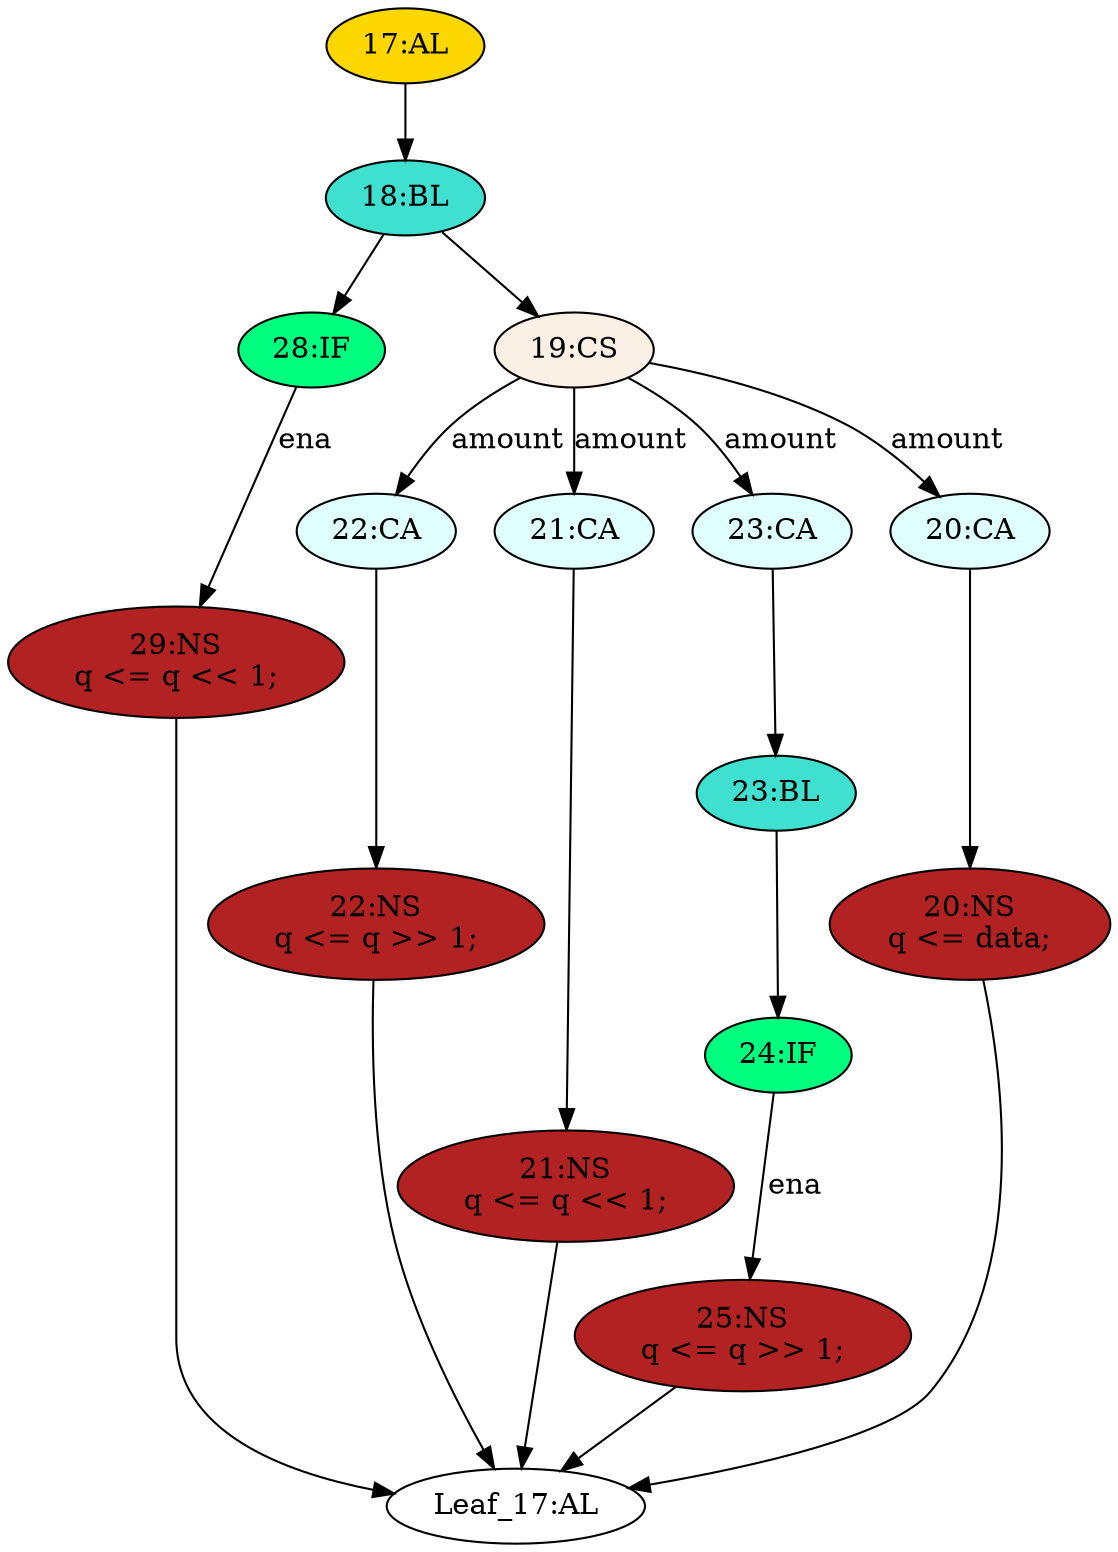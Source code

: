 strict digraph "" {
	node [label="\N"];
	"17:AL"	[ast="<pyverilog.vparser.ast.Always object at 0x7f1e03c5ca10>",
		clk_sens=True,
		fillcolor=gold,
		label="17:AL",
		sens="['clk']",
		statements="[]",
		style=filled,
		typ=Always,
		use_var="['q', 'ena', 'amount', 'data']"];
	"18:BL"	[ast="<pyverilog.vparser.ast.Block object at 0x7f1e03c5cbd0>",
		fillcolor=turquoise,
		label="18:BL",
		statements="[]",
		style=filled,
		typ=Block];
	"17:AL" -> "18:BL"	[cond="[]",
		lineno=None];
	"28:IF"	[ast="<pyverilog.vparser.ast.IfStatement object at 0x7f1e0351c810>",
		fillcolor=springgreen,
		label="28:IF",
		statements="[]",
		style=filled,
		typ=IfStatement];
	"18:BL" -> "28:IF"	[cond="[]",
		lineno=None];
	"19:CS"	[ast="<pyverilog.vparser.ast.CaseStatement object at 0x7f1e03c5cc10>",
		fillcolor=linen,
		label="19:CS",
		statements="[]",
		style=filled,
		typ=CaseStatement];
	"18:BL" -> "19:CS"	[cond="[]",
		lineno=None];
	"22:CA"	[ast="<pyverilog.vparser.ast.Case object at 0x7f1e0351c190>",
		fillcolor=lightcyan,
		label="22:CA",
		statements="[]",
		style=filled,
		typ=Case];
	"22:NS"	[ast="<pyverilog.vparser.ast.NonblockingSubstitution object at 0x7f1e0351c210>",
		fillcolor=firebrick,
		label="22:NS
q <= q >> 1;",
		statements="[<pyverilog.vparser.ast.NonblockingSubstitution object at 0x7f1e0351c210>]",
		style=filled,
		typ=NonblockingSubstitution];
	"22:CA" -> "22:NS"	[cond="[]",
		lineno=None];
	"29:NS"	[ast="<pyverilog.vparser.ast.NonblockingSubstitution object at 0x7f1e0351c850>",
		fillcolor=firebrick,
		label="29:NS
q <= q << 1;",
		statements="[<pyverilog.vparser.ast.NonblockingSubstitution object at 0x7f1e0351c850>]",
		style=filled,
		typ=NonblockingSubstitution];
	"28:IF" -> "29:NS"	[cond="['ena']",
		label=ena,
		lineno=28];
	"23:BL"	[ast="<pyverilog.vparser.ast.Block object at 0x7f1e0351c490>",
		fillcolor=turquoise,
		label="23:BL",
		statements="[]",
		style=filled,
		typ=Block];
	"24:IF"	[ast="<pyverilog.vparser.ast.IfStatement object at 0x7f1e0351c4d0>",
		fillcolor=springgreen,
		label="24:IF",
		statements="[]",
		style=filled,
		typ=IfStatement];
	"23:BL" -> "24:IF"	[cond="[]",
		lineno=None];
	"21:CA"	[ast="<pyverilog.vparser.ast.Case object at 0x7f1e03c5ced0>",
		fillcolor=lightcyan,
		label="21:CA",
		statements="[]",
		style=filled,
		typ=Case];
	"21:NS"	[ast="<pyverilog.vparser.ast.NonblockingSubstitution object at 0x7f1e03c5cf50>",
		fillcolor=firebrick,
		label="21:NS
q <= q << 1;",
		statements="[<pyverilog.vparser.ast.NonblockingSubstitution object at 0x7f1e03c5cf50>]",
		style=filled,
		typ=NonblockingSubstitution];
	"21:CA" -> "21:NS"	[cond="[]",
		lineno=None];
	"23:CA"	[ast="<pyverilog.vparser.ast.Case object at 0x7f1e0351c410>",
		fillcolor=lightcyan,
		label="23:CA",
		statements="[]",
		style=filled,
		typ=Case];
	"23:CA" -> "23:BL"	[cond="[]",
		lineno=None];
	"Leaf_17:AL"	[def_var="['q']",
		label="Leaf_17:AL"];
	"22:NS" -> "Leaf_17:AL"	[cond="[]",
		lineno=None];
	"25:NS"	[ast="<pyverilog.vparser.ast.NonblockingSubstitution object at 0x7f1e0351c590>",
		fillcolor=firebrick,
		label="25:NS
q <= q >> 1;",
		statements="[<pyverilog.vparser.ast.NonblockingSubstitution object at 0x7f1e0351c590>]",
		style=filled,
		typ=NonblockingSubstitution];
	"25:NS" -> "Leaf_17:AL"	[cond="[]",
		lineno=None];
	"24:IF" -> "25:NS"	[cond="['ena']",
		label=ena,
		lineno=24];
	"20:CA"	[ast="<pyverilog.vparser.ast.Case object at 0x7f1e03c5ccd0>",
		fillcolor=lightcyan,
		label="20:CA",
		statements="[]",
		style=filled,
		typ=Case];
	"20:NS"	[ast="<pyverilog.vparser.ast.NonblockingSubstitution object at 0x7f1e03c5cd50>",
		fillcolor=firebrick,
		label="20:NS
q <= data;",
		statements="[<pyverilog.vparser.ast.NonblockingSubstitution object at 0x7f1e03c5cd50>]",
		style=filled,
		typ=NonblockingSubstitution];
	"20:CA" -> "20:NS"	[cond="[]",
		lineno=None];
	"29:NS" -> "Leaf_17:AL"	[cond="[]",
		lineno=None];
	"20:NS" -> "Leaf_17:AL"	[cond="[]",
		lineno=None];
	"19:CS" -> "22:CA"	[cond="['amount']",
		label=amount,
		lineno=19];
	"19:CS" -> "21:CA"	[cond="['amount']",
		label=amount,
		lineno=19];
	"19:CS" -> "23:CA"	[cond="['amount']",
		label=amount,
		lineno=19];
	"19:CS" -> "20:CA"	[cond="['amount']",
		label=amount,
		lineno=19];
	"21:NS" -> "Leaf_17:AL"	[cond="[]",
		lineno=None];
}
